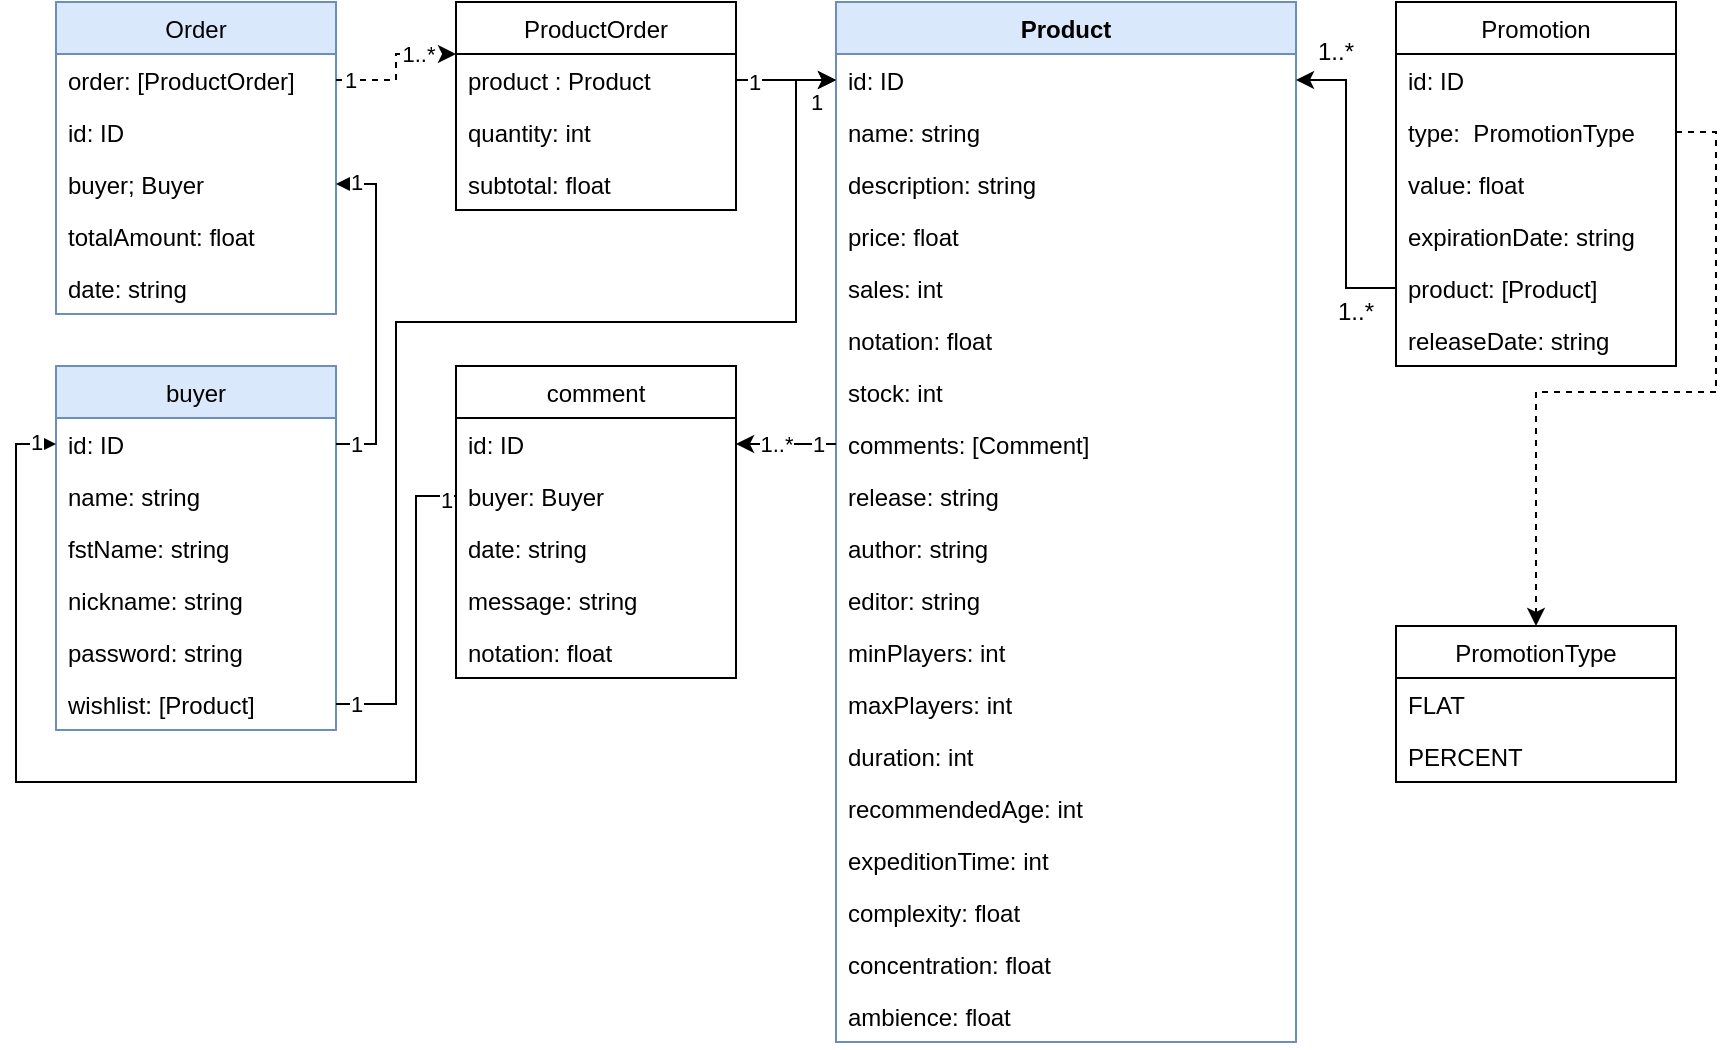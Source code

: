 <mxfile version="18.0.1" type="device"><diagram id="qhP7KjJMfT59o1gSOzxB" name="Page-1"><mxGraphModel dx="1808" dy="603" grid="1" gridSize="10" guides="1" tooltips="1" connect="1" arrows="1" fold="1" page="1" pageScale="1" pageWidth="827" pageHeight="1169" math="0" shadow="0"><root><mxCell id="0"/><mxCell id="1" parent="0"/><mxCell id="AIPdWYYq4T8G4I1ffe9C-1" value="Product" style="swimlane;fontStyle=1;align=center;verticalAlign=top;childLayout=stackLayout;horizontal=1;startSize=26;horizontalStack=0;resizeParent=1;resizeParentMax=0;resizeLast=0;collapsible=1;marginBottom=0;fillColor=#dae8fc;strokeColor=#6c8ebf;" parent="1" vertex="1"><mxGeometry x="130" y="420" width="230" height="520" as="geometry"/></mxCell><mxCell id="AIPdWYYq4T8G4I1ffe9C-2" value="id: ID" style="text;strokeColor=none;fillColor=none;align=left;verticalAlign=top;spacingLeft=4;spacingRight=4;overflow=hidden;rotatable=0;points=[[0,0.5],[1,0.5]];portConstraint=eastwest;" parent="AIPdWYYq4T8G4I1ffe9C-1" vertex="1"><mxGeometry y="26" width="230" height="26" as="geometry"/></mxCell><mxCell id="njmQkS_udpOmSkrCVEzm-1" value="name: string" style="text;strokeColor=none;fillColor=none;align=left;verticalAlign=top;spacingLeft=4;spacingRight=4;overflow=hidden;rotatable=0;points=[[0,0.5],[1,0.5]];portConstraint=eastwest;" parent="AIPdWYYq4T8G4I1ffe9C-1" vertex="1"><mxGeometry y="52" width="230" height="26" as="geometry"/></mxCell><mxCell id="AIPdWYYq4T8G4I1ffe9C-5" value="description: string" style="text;strokeColor=none;fillColor=none;align=left;verticalAlign=top;spacingLeft=4;spacingRight=4;overflow=hidden;rotatable=0;points=[[0,0.5],[1,0.5]];portConstraint=eastwest;" parent="AIPdWYYq4T8G4I1ffe9C-1" vertex="1"><mxGeometry y="78" width="230" height="26" as="geometry"/></mxCell><mxCell id="AIPdWYYq4T8G4I1ffe9C-6" value="price: float" style="text;strokeColor=none;fillColor=none;align=left;verticalAlign=top;spacingLeft=4;spacingRight=4;overflow=hidden;rotatable=0;points=[[0,0.5],[1,0.5]];portConstraint=eastwest;" parent="AIPdWYYq4T8G4I1ffe9C-1" vertex="1"><mxGeometry y="104" width="230" height="26" as="geometry"/></mxCell><mxCell id="AIPdWYYq4T8G4I1ffe9C-8" value="sales: int" style="text;strokeColor=none;fillColor=none;align=left;verticalAlign=top;spacingLeft=4;spacingRight=4;overflow=hidden;rotatable=0;points=[[0,0.5],[1,0.5]];portConstraint=eastwest;" parent="AIPdWYYq4T8G4I1ffe9C-1" vertex="1"><mxGeometry y="130" width="230" height="26" as="geometry"/></mxCell><mxCell id="AIPdWYYq4T8G4I1ffe9C-9" value="notation: float" style="text;strokeColor=none;fillColor=none;align=left;verticalAlign=top;spacingLeft=4;spacingRight=4;overflow=hidden;rotatable=0;points=[[0,0.5],[1,0.5]];portConstraint=eastwest;" parent="AIPdWYYq4T8G4I1ffe9C-1" vertex="1"><mxGeometry y="156" width="230" height="26" as="geometry"/></mxCell><mxCell id="AIPdWYYq4T8G4I1ffe9C-12" value="stock: int" style="text;strokeColor=none;fillColor=none;align=left;verticalAlign=top;spacingLeft=4;spacingRight=4;overflow=hidden;rotatable=0;points=[[0,0.5],[1,0.5]];portConstraint=eastwest;" parent="AIPdWYYq4T8G4I1ffe9C-1" vertex="1"><mxGeometry y="182" width="230" height="26" as="geometry"/></mxCell><mxCell id="AIPdWYYq4T8G4I1ffe9C-11" value="comments: [Comment]" style="text;strokeColor=none;fillColor=none;align=left;verticalAlign=top;spacingLeft=4;spacingRight=4;overflow=hidden;rotatable=0;points=[[0,0.5],[1,0.5]];portConstraint=eastwest;" parent="AIPdWYYq4T8G4I1ffe9C-1" vertex="1"><mxGeometry y="208" width="230" height="26" as="geometry"/></mxCell><mxCell id="FD3mDdKUtWkHjg0hF5EI-1" value="release: string" style="text;strokeColor=none;fillColor=none;align=left;verticalAlign=top;spacingLeft=4;spacingRight=4;overflow=hidden;rotatable=0;points=[[0,0.5],[1,0.5]];portConstraint=eastwest;" parent="AIPdWYYq4T8G4I1ffe9C-1" vertex="1"><mxGeometry y="234" width="230" height="26" as="geometry"/></mxCell><mxCell id="AIPdWYYq4T8G4I1ffe9C-22" value="author: string" style="text;strokeColor=none;fillColor=none;align=left;verticalAlign=top;spacingLeft=4;spacingRight=4;overflow=hidden;rotatable=0;points=[[0,0.5],[1,0.5]];portConstraint=eastwest;" parent="AIPdWYYq4T8G4I1ffe9C-1" vertex="1"><mxGeometry y="260" width="230" height="26" as="geometry"/></mxCell><mxCell id="tGBcgF5zEhU3mlBbZxo8-1" value="editor: string" style="text;strokeColor=none;fillColor=none;align=left;verticalAlign=top;spacingLeft=4;spacingRight=4;overflow=hidden;rotatable=0;points=[[0,0.5],[1,0.5]];portConstraint=eastwest;" parent="AIPdWYYq4T8G4I1ffe9C-1" vertex="1"><mxGeometry y="286" width="230" height="26" as="geometry"/></mxCell><mxCell id="AIPdWYYq4T8G4I1ffe9C-14" value="minPlayers: int" style="text;strokeColor=none;fillColor=none;align=left;verticalAlign=top;spacingLeft=4;spacingRight=4;overflow=hidden;rotatable=0;points=[[0,0.5],[1,0.5]];portConstraint=eastwest;" parent="AIPdWYYq4T8G4I1ffe9C-1" vertex="1"><mxGeometry y="312" width="230" height="26" as="geometry"/></mxCell><mxCell id="AIPdWYYq4T8G4I1ffe9C-28" value="maxPlayers: int" style="text;strokeColor=none;fillColor=none;align=left;verticalAlign=top;spacingLeft=4;spacingRight=4;overflow=hidden;rotatable=0;points=[[0,0.5],[1,0.5]];portConstraint=eastwest;" parent="AIPdWYYq4T8G4I1ffe9C-1" vertex="1"><mxGeometry y="338" width="230" height="26" as="geometry"/></mxCell><mxCell id="AIPdWYYq4T8G4I1ffe9C-15" value="duration: int" style="text;strokeColor=none;fillColor=none;align=left;verticalAlign=top;spacingLeft=4;spacingRight=4;overflow=hidden;rotatable=0;points=[[0,0.5],[1,0.5]];portConstraint=eastwest;" parent="AIPdWYYq4T8G4I1ffe9C-1" vertex="1"><mxGeometry y="364" width="230" height="26" as="geometry"/></mxCell><mxCell id="AIPdWYYq4T8G4I1ffe9C-16" value="recommendedAge: int" style="text;strokeColor=none;fillColor=none;align=left;verticalAlign=top;spacingLeft=4;spacingRight=4;overflow=hidden;rotatable=0;points=[[0,0.5],[1,0.5]];portConstraint=eastwest;" parent="AIPdWYYq4T8G4I1ffe9C-1" vertex="1"><mxGeometry y="390" width="230" height="26" as="geometry"/></mxCell><mxCell id="AIPdWYYq4T8G4I1ffe9C-17" value="expeditionTime: int" style="text;strokeColor=none;fillColor=none;align=left;verticalAlign=top;spacingLeft=4;spacingRight=4;overflow=hidden;rotatable=0;points=[[0,0.5],[1,0.5]];portConstraint=eastwest;" parent="AIPdWYYq4T8G4I1ffe9C-1" vertex="1"><mxGeometry y="416" width="230" height="26" as="geometry"/></mxCell><mxCell id="AIPdWYYq4T8G4I1ffe9C-19" value="complexity: float" style="text;strokeColor=none;fillColor=none;align=left;verticalAlign=top;spacingLeft=4;spacingRight=4;overflow=hidden;rotatable=0;points=[[0,0.5],[1,0.5]];portConstraint=eastwest;" parent="AIPdWYYq4T8G4I1ffe9C-1" vertex="1"><mxGeometry y="442" width="230" height="26" as="geometry"/></mxCell><mxCell id="AIPdWYYq4T8G4I1ffe9C-20" value="concentration: float" style="text;strokeColor=none;fillColor=none;align=left;verticalAlign=top;spacingLeft=4;spacingRight=4;overflow=hidden;rotatable=0;points=[[0,0.5],[1,0.5]];portConstraint=eastwest;" parent="AIPdWYYq4T8G4I1ffe9C-1" vertex="1"><mxGeometry y="468" width="230" height="26" as="geometry"/></mxCell><mxCell id="AIPdWYYq4T8G4I1ffe9C-21" value="ambience: float" style="text;strokeColor=none;fillColor=none;align=left;verticalAlign=top;spacingLeft=4;spacingRight=4;overflow=hidden;rotatable=0;points=[[0,0.5],[1,0.5]];portConstraint=eastwest;" parent="AIPdWYYq4T8G4I1ffe9C-1" vertex="1"><mxGeometry y="494" width="230" height="26" as="geometry"/></mxCell><mxCell id="AIPdWYYq4T8G4I1ffe9C-23" value="Promotion" style="swimlane;fontStyle=0;childLayout=stackLayout;horizontal=1;startSize=26;fillColor=none;horizontalStack=0;resizeParent=1;resizeParentMax=0;resizeLast=0;collapsible=1;marginBottom=0;" parent="1" vertex="1"><mxGeometry x="410" y="420" width="140" height="182" as="geometry"/></mxCell><mxCell id="njmQkS_udpOmSkrCVEzm-2" value="id: ID" style="text;strokeColor=none;fillColor=none;align=left;verticalAlign=top;spacingLeft=4;spacingRight=4;overflow=hidden;rotatable=0;points=[[0,0.5],[1,0.5]];portConstraint=eastwest;" parent="AIPdWYYq4T8G4I1ffe9C-23" vertex="1"><mxGeometry y="26" width="140" height="26" as="geometry"/></mxCell><mxCell id="AIPdWYYq4T8G4I1ffe9C-24" value="type:  PromotionType" style="text;strokeColor=none;fillColor=none;align=left;verticalAlign=top;spacingLeft=4;spacingRight=4;overflow=hidden;rotatable=0;points=[[0,0.5],[1,0.5]];portConstraint=eastwest;" parent="AIPdWYYq4T8G4I1ffe9C-23" vertex="1"><mxGeometry y="52" width="140" height="26" as="geometry"/></mxCell><mxCell id="AIPdWYYq4T8G4I1ffe9C-32" value="value: float" style="text;strokeColor=none;fillColor=none;align=left;verticalAlign=top;spacingLeft=4;spacingRight=4;overflow=hidden;rotatable=0;points=[[0,0.5],[1,0.5]];portConstraint=eastwest;" parent="AIPdWYYq4T8G4I1ffe9C-23" vertex="1"><mxGeometry y="78" width="140" height="26" as="geometry"/></mxCell><mxCell id="AIPdWYYq4T8G4I1ffe9C-33" value="expirationDate: string" style="text;strokeColor=none;fillColor=none;align=left;verticalAlign=top;spacingLeft=4;spacingRight=4;overflow=hidden;rotatable=0;points=[[0,0.5],[1,0.5]];portConstraint=eastwest;" parent="AIPdWYYq4T8G4I1ffe9C-23" vertex="1"><mxGeometry y="104" width="140" height="26" as="geometry"/></mxCell><mxCell id="njmQkS_udpOmSkrCVEzm-10" value="product: [Product]" style="text;strokeColor=none;fillColor=none;align=left;verticalAlign=top;spacingLeft=4;spacingRight=4;overflow=hidden;rotatable=0;points=[[0,0.5],[1,0.5]];portConstraint=eastwest;" parent="AIPdWYYq4T8G4I1ffe9C-23" vertex="1"><mxGeometry y="130" width="140" height="26" as="geometry"/></mxCell><mxCell id="FD3mDdKUtWkHjg0hF5EI-2" value="releaseDate: string" style="text;strokeColor=none;fillColor=none;align=left;verticalAlign=top;spacingLeft=4;spacingRight=4;overflow=hidden;rotatable=0;points=[[0,0.5],[1,0.5]];portConstraint=eastwest;" parent="AIPdWYYq4T8G4I1ffe9C-23" vertex="1"><mxGeometry y="156" width="140" height="26" as="geometry"/></mxCell><mxCell id="AIPdWYYq4T8G4I1ffe9C-29" value="PromotionType" style="swimlane;fontStyle=0;childLayout=stackLayout;horizontal=1;startSize=26;fillColor=none;horizontalStack=0;resizeParent=1;resizeParentMax=0;resizeLast=0;collapsible=1;marginBottom=0;" parent="1" vertex="1"><mxGeometry x="410" y="732" width="140" height="78" as="geometry"/></mxCell><mxCell id="AIPdWYYq4T8G4I1ffe9C-30" value="FLAT" style="text;strokeColor=none;fillColor=none;align=left;verticalAlign=top;spacingLeft=4;spacingRight=4;overflow=hidden;rotatable=0;points=[[0,0.5],[1,0.5]];portConstraint=eastwest;" parent="AIPdWYYq4T8G4I1ffe9C-29" vertex="1"><mxGeometry y="26" width="140" height="26" as="geometry"/></mxCell><mxCell id="AIPdWYYq4T8G4I1ffe9C-31" value="PERCENT" style="text;strokeColor=none;fillColor=none;align=left;verticalAlign=top;spacingLeft=4;spacingRight=4;overflow=hidden;rotatable=0;points=[[0,0.5],[1,0.5]];portConstraint=eastwest;" parent="AIPdWYYq4T8G4I1ffe9C-29" vertex="1"><mxGeometry y="52" width="140" height="26" as="geometry"/></mxCell><mxCell id="AIPdWYYq4T8G4I1ffe9C-38" value="comment" style="swimlane;fontStyle=0;childLayout=stackLayout;horizontal=1;startSize=26;fillColor=none;horizontalStack=0;resizeParent=1;resizeParentMax=0;resizeLast=0;collapsible=1;marginBottom=0;" parent="1" vertex="1"><mxGeometry x="-60" y="602" width="140" height="156" as="geometry"/></mxCell><mxCell id="njmQkS_udpOmSkrCVEzm-3" value="id: ID" style="text;strokeColor=none;fillColor=none;align=left;verticalAlign=top;spacingLeft=4;spacingRight=4;overflow=hidden;rotatable=0;points=[[0,0.5],[1,0.5]];portConstraint=eastwest;" parent="AIPdWYYq4T8G4I1ffe9C-38" vertex="1"><mxGeometry y="26" width="140" height="26" as="geometry"/></mxCell><mxCell id="AIPdWYYq4T8G4I1ffe9C-39" value="buyer: Buyer" style="text;strokeColor=none;fillColor=none;align=left;verticalAlign=top;spacingLeft=4;spacingRight=4;overflow=hidden;rotatable=0;points=[[0,0.5],[1,0.5]];portConstraint=eastwest;" parent="AIPdWYYq4T8G4I1ffe9C-38" vertex="1"><mxGeometry y="52" width="140" height="26" as="geometry"/></mxCell><mxCell id="AIPdWYYq4T8G4I1ffe9C-40" value="date: string" style="text;strokeColor=none;fillColor=none;align=left;verticalAlign=top;spacingLeft=4;spacingRight=4;overflow=hidden;rotatable=0;points=[[0,0.5],[1,0.5]];portConstraint=eastwest;" parent="AIPdWYYq4T8G4I1ffe9C-38" vertex="1"><mxGeometry y="78" width="140" height="26" as="geometry"/></mxCell><mxCell id="AIPdWYYq4T8G4I1ffe9C-41" value="message: string" style="text;strokeColor=none;fillColor=none;align=left;verticalAlign=top;spacingLeft=4;spacingRight=4;overflow=hidden;rotatable=0;points=[[0,0.5],[1,0.5]];portConstraint=eastwest;" parent="AIPdWYYq4T8G4I1ffe9C-38" vertex="1"><mxGeometry y="104" width="140" height="26" as="geometry"/></mxCell><mxCell id="AIPdWYYq4T8G4I1ffe9C-42" value="notation: float" style="text;strokeColor=none;fillColor=none;align=left;verticalAlign=top;spacingLeft=4;spacingRight=4;overflow=hidden;rotatable=0;points=[[0,0.5],[1,0.5]];portConstraint=eastwest;" parent="AIPdWYYq4T8G4I1ffe9C-38" vertex="1"><mxGeometry y="130" width="140" height="26" as="geometry"/></mxCell><mxCell id="AIPdWYYq4T8G4I1ffe9C-43" value="buyer" style="swimlane;fontStyle=0;childLayout=stackLayout;horizontal=1;startSize=26;fillColor=#dae8fc;horizontalStack=0;resizeParent=1;resizeParentMax=0;resizeLast=0;collapsible=1;marginBottom=0;strokeColor=#6c8ebf;" parent="1" vertex="1"><mxGeometry x="-260" y="602" width="140" height="182" as="geometry"/></mxCell><mxCell id="njmQkS_udpOmSkrCVEzm-4" value="id: ID" style="text;strokeColor=none;fillColor=none;align=left;verticalAlign=top;spacingLeft=4;spacingRight=4;overflow=hidden;rotatable=0;points=[[0,0.5],[1,0.5]];portConstraint=eastwest;" parent="AIPdWYYq4T8G4I1ffe9C-43" vertex="1"><mxGeometry y="26" width="140" height="26" as="geometry"/></mxCell><mxCell id="AIPdWYYq4T8G4I1ffe9C-44" value="name: string" style="text;strokeColor=none;fillColor=none;align=left;verticalAlign=top;spacingLeft=4;spacingRight=4;overflow=hidden;rotatable=0;points=[[0,0.5],[1,0.5]];portConstraint=eastwest;" parent="AIPdWYYq4T8G4I1ffe9C-43" vertex="1"><mxGeometry y="52" width="140" height="26" as="geometry"/></mxCell><mxCell id="AIPdWYYq4T8G4I1ffe9C-45" value="fstName: string" style="text;strokeColor=none;fillColor=none;align=left;verticalAlign=top;spacingLeft=4;spacingRight=4;overflow=hidden;rotatable=0;points=[[0,0.5],[1,0.5]];portConstraint=eastwest;" parent="AIPdWYYq4T8G4I1ffe9C-43" vertex="1"><mxGeometry y="78" width="140" height="26" as="geometry"/></mxCell><mxCell id="AIPdWYYq4T8G4I1ffe9C-46" value="nickname: string" style="text;strokeColor=none;fillColor=none;align=left;verticalAlign=top;spacingLeft=4;spacingRight=4;overflow=hidden;rotatable=0;points=[[0,0.5],[1,0.5]];portConstraint=eastwest;" parent="AIPdWYYq4T8G4I1ffe9C-43" vertex="1"><mxGeometry y="104" width="140" height="26" as="geometry"/></mxCell><mxCell id="AIPdWYYq4T8G4I1ffe9C-47" value="password: string" style="text;strokeColor=none;fillColor=none;align=left;verticalAlign=top;spacingLeft=4;spacingRight=4;overflow=hidden;rotatable=0;points=[[0,0.5],[1,0.5]];portConstraint=eastwest;" parent="AIPdWYYq4T8G4I1ffe9C-43" vertex="1"><mxGeometry y="130" width="140" height="26" as="geometry"/></mxCell><mxCell id="AIPdWYYq4T8G4I1ffe9C-48" value="wishlist: [Product]" style="text;strokeColor=none;fillColor=none;align=left;verticalAlign=top;spacingLeft=4;spacingRight=4;overflow=hidden;rotatable=0;points=[[0,0.5],[1,0.5]];portConstraint=eastwest;" parent="AIPdWYYq4T8G4I1ffe9C-43" vertex="1"><mxGeometry y="156" width="140" height="26" as="geometry"/></mxCell><mxCell id="AIPdWYYq4T8G4I1ffe9C-49" value="Order" style="swimlane;fontStyle=0;childLayout=stackLayout;horizontal=1;startSize=26;fillColor=#dae8fc;horizontalStack=0;resizeParent=1;resizeParentMax=0;resizeLast=0;collapsible=1;marginBottom=0;strokeColor=#6c8ebf;" parent="1" vertex="1"><mxGeometry x="-260" y="420" width="140" height="156" as="geometry"/></mxCell><mxCell id="AIPdWYYq4T8G4I1ffe9C-50" value="order: [ProductOrder]" style="text;strokeColor=none;fillColor=none;align=left;verticalAlign=top;spacingLeft=4;spacingRight=4;overflow=hidden;rotatable=0;points=[[0,0.5],[1,0.5]];portConstraint=eastwest;" parent="AIPdWYYq4T8G4I1ffe9C-49" vertex="1"><mxGeometry y="26" width="140" height="26" as="geometry"/></mxCell><mxCell id="njmQkS_udpOmSkrCVEzm-5" value="id: ID" style="text;strokeColor=none;fillColor=none;align=left;verticalAlign=top;spacingLeft=4;spacingRight=4;overflow=hidden;rotatable=0;points=[[0,0.5],[1,0.5]];portConstraint=eastwest;" parent="AIPdWYYq4T8G4I1ffe9C-49" vertex="1"><mxGeometry y="52" width="140" height="26" as="geometry"/></mxCell><mxCell id="AIPdWYYq4T8G4I1ffe9C-51" value="buyer; Buyer" style="text;strokeColor=none;fillColor=none;align=left;verticalAlign=top;spacingLeft=4;spacingRight=4;overflow=hidden;rotatable=0;points=[[0,0.5],[1,0.5]];portConstraint=eastwest;" parent="AIPdWYYq4T8G4I1ffe9C-49" vertex="1"><mxGeometry y="78" width="140" height="26" as="geometry"/></mxCell><mxCell id="AIPdWYYq4T8G4I1ffe9C-55" value="totalAmount: float" style="text;strokeColor=none;fillColor=none;align=left;verticalAlign=top;spacingLeft=4;spacingRight=4;overflow=hidden;rotatable=0;points=[[0,0.5],[1,0.5]];portConstraint=eastwest;" parent="AIPdWYYq4T8G4I1ffe9C-49" vertex="1"><mxGeometry y="104" width="140" height="26" as="geometry"/></mxCell><mxCell id="AIPdWYYq4T8G4I1ffe9C-56" value="date: string" style="text;strokeColor=none;fillColor=none;align=left;verticalAlign=top;spacingLeft=4;spacingRight=4;overflow=hidden;rotatable=0;points=[[0,0.5],[1,0.5]];portConstraint=eastwest;" parent="AIPdWYYq4T8G4I1ffe9C-49" vertex="1"><mxGeometry y="130" width="140" height="26" as="geometry"/></mxCell><mxCell id="njmQkS_udpOmSkrCVEzm-7" style="edgeStyle=orthogonalEdgeStyle;rounded=0;orthogonalLoop=1;jettySize=auto;html=1;exitX=0;exitY=0.5;exitDx=0;exitDy=0;entryX=1;entryY=0.5;entryDx=0;entryDy=0;" parent="1" source="AIPdWYYq4T8G4I1ffe9C-11" target="njmQkS_udpOmSkrCVEzm-3" edge="1"><mxGeometry relative="1" as="geometry"/></mxCell><mxCell id="XXSr_OFW1wUwHds4yL2y-24" value="1" style="edgeLabel;html=1;align=center;verticalAlign=middle;resizable=0;points=[];" vertex="1" connectable="0" parent="njmQkS_udpOmSkrCVEzm-7"><mxGeometry x="-0.892" relative="1" as="geometry"><mxPoint x="-7" as="offset"/></mxGeometry></mxCell><mxCell id="XXSr_OFW1wUwHds4yL2y-25" value="1..*" style="edgeLabel;html=1;align=center;verticalAlign=middle;resizable=0;points=[];" vertex="1" connectable="0" parent="njmQkS_udpOmSkrCVEzm-7"><mxGeometry x="0.682" relative="1" as="geometry"><mxPoint x="12" as="offset"/></mxGeometry></mxCell><mxCell id="njmQkS_udpOmSkrCVEzm-13" style="edgeStyle=orthogonalEdgeStyle;rounded=0;orthogonalLoop=1;jettySize=auto;html=1;exitX=0;exitY=0.5;exitDx=0;exitDy=0;entryX=1;entryY=0.5;entryDx=0;entryDy=0;" parent="1" source="njmQkS_udpOmSkrCVEzm-10" target="AIPdWYYq4T8G4I1ffe9C-2" edge="1"><mxGeometry relative="1" as="geometry"/></mxCell><mxCell id="njmQkS_udpOmSkrCVEzm-14" style="edgeStyle=orthogonalEdgeStyle;rounded=0;orthogonalLoop=1;jettySize=auto;html=1;exitX=1;exitY=0.5;exitDx=0;exitDy=0;entryX=0.5;entryY=0;entryDx=0;entryDy=0;dashed=1;" parent="1" source="AIPdWYYq4T8G4I1ffe9C-24" target="AIPdWYYq4T8G4I1ffe9C-29" edge="1"><mxGeometry relative="1" as="geometry"/></mxCell><mxCell id="tGBcgF5zEhU3mlBbZxo8-3" value="1..*" style="text;html=1;strokeColor=none;fillColor=none;align=center;verticalAlign=middle;whiteSpace=wrap;rounded=0;" parent="1" vertex="1"><mxGeometry x="350" y="430" width="60" height="30" as="geometry"/></mxCell><mxCell id="tGBcgF5zEhU3mlBbZxo8-4" value="1..*" style="text;html=1;strokeColor=none;fillColor=none;align=center;verticalAlign=middle;whiteSpace=wrap;rounded=0;" parent="1" vertex="1"><mxGeometry x="360" y="560" width="60" height="30" as="geometry"/></mxCell><mxCell id="XXSr_OFW1wUwHds4yL2y-2" value="ProductOrder" style="swimlane;fontStyle=0;childLayout=stackLayout;horizontal=1;startSize=26;fillColor=none;horizontalStack=0;resizeParent=1;resizeParentMax=0;resizeLast=0;collapsible=1;marginBottom=0;" vertex="1" parent="1"><mxGeometry x="-60" y="420" width="140" height="104" as="geometry"/></mxCell><mxCell id="XXSr_OFW1wUwHds4yL2y-3" value="product : Product" style="text;strokeColor=none;fillColor=none;align=left;verticalAlign=top;spacingLeft=4;spacingRight=4;overflow=hidden;rotatable=0;points=[[0,0.5],[1,0.5]];portConstraint=eastwest;" vertex="1" parent="XXSr_OFW1wUwHds4yL2y-2"><mxGeometry y="26" width="140" height="26" as="geometry"/></mxCell><mxCell id="XXSr_OFW1wUwHds4yL2y-4" value="quantity: int" style="text;strokeColor=none;fillColor=none;align=left;verticalAlign=top;spacingLeft=4;spacingRight=4;overflow=hidden;rotatable=0;points=[[0,0.5],[1,0.5]];portConstraint=eastwest;" vertex="1" parent="XXSr_OFW1wUwHds4yL2y-2"><mxGeometry y="52" width="140" height="26" as="geometry"/></mxCell><mxCell id="XXSr_OFW1wUwHds4yL2y-5" value="subtotal: float" style="text;strokeColor=none;fillColor=none;align=left;verticalAlign=top;spacingLeft=4;spacingRight=4;overflow=hidden;rotatable=0;points=[[0,0.5],[1,0.5]];portConstraint=eastwest;" vertex="1" parent="XXSr_OFW1wUwHds4yL2y-2"><mxGeometry y="78" width="140" height="26" as="geometry"/></mxCell><mxCell id="XXSr_OFW1wUwHds4yL2y-9" style="edgeStyle=orthogonalEdgeStyle;rounded=0;orthogonalLoop=1;jettySize=auto;html=1;exitX=1;exitY=0.5;exitDx=0;exitDy=0;entryX=0;entryY=0.5;entryDx=0;entryDy=0;" edge="1" parent="1" source="XXSr_OFW1wUwHds4yL2y-3" target="AIPdWYYq4T8G4I1ffe9C-2"><mxGeometry relative="1" as="geometry"/></mxCell><mxCell id="XXSr_OFW1wUwHds4yL2y-22" value="1" style="edgeLabel;html=1;align=center;verticalAlign=middle;resizable=0;points=[];" vertex="1" connectable="0" parent="XXSr_OFW1wUwHds4yL2y-9"><mxGeometry x="-0.664" y="-1" relative="1" as="geometry"><mxPoint as="offset"/></mxGeometry></mxCell><mxCell id="XXSr_OFW1wUwHds4yL2y-23" value="1" style="edgeLabel;html=1;align=center;verticalAlign=middle;resizable=0;points=[];" vertex="1" connectable="0" parent="XXSr_OFW1wUwHds4yL2y-9"><mxGeometry x="0.76" relative="1" as="geometry"><mxPoint x="-4" y="11" as="offset"/></mxGeometry></mxCell><mxCell id="XXSr_OFW1wUwHds4yL2y-10" style="edgeStyle=orthogonalEdgeStyle;rounded=0;orthogonalLoop=1;jettySize=auto;html=1;exitX=1;exitY=0.5;exitDx=0;exitDy=0;entryX=0;entryY=0.25;entryDx=0;entryDy=0;dashed=1;" edge="1" parent="1" source="AIPdWYYq4T8G4I1ffe9C-50" target="XXSr_OFW1wUwHds4yL2y-2"><mxGeometry relative="1" as="geometry"/></mxCell><mxCell id="XXSr_OFW1wUwHds4yL2y-20" value="1" style="edgeLabel;html=1;align=center;verticalAlign=middle;resizable=0;points=[];" vertex="1" connectable="0" parent="XXSr_OFW1wUwHds4yL2y-10"><mxGeometry x="-0.808" relative="1" as="geometry"><mxPoint as="offset"/></mxGeometry></mxCell><mxCell id="XXSr_OFW1wUwHds4yL2y-21" value="1..*" style="edgeLabel;html=1;align=center;verticalAlign=middle;resizable=0;points=[];" vertex="1" connectable="0" parent="XXSr_OFW1wUwHds4yL2y-10"><mxGeometry x="0.763" relative="1" as="geometry"><mxPoint x="-11" as="offset"/></mxGeometry></mxCell><mxCell id="XXSr_OFW1wUwHds4yL2y-11" style="edgeStyle=orthogonalEdgeStyle;rounded=0;orthogonalLoop=1;jettySize=auto;html=1;exitX=1;exitY=0.5;exitDx=0;exitDy=0;entryX=1;entryY=0.5;entryDx=0;entryDy=0;" edge="1" parent="1" source="njmQkS_udpOmSkrCVEzm-4" target="AIPdWYYq4T8G4I1ffe9C-51"><mxGeometry relative="1" as="geometry"/></mxCell><mxCell id="XXSr_OFW1wUwHds4yL2y-18" value="1" style="edgeLabel;html=1;align=center;verticalAlign=middle;resizable=0;points=[];" vertex="1" connectable="0" parent="XXSr_OFW1wUwHds4yL2y-11"><mxGeometry x="-0.734" y="-2" relative="1" as="geometry"><mxPoint x="-12" y="2" as="offset"/></mxGeometry></mxCell><mxCell id="XXSr_OFW1wUwHds4yL2y-19" value="1" style="edgeLabel;html=1;align=center;verticalAlign=middle;resizable=0;points=[];" vertex="1" connectable="0" parent="XXSr_OFW1wUwHds4yL2y-11"><mxGeometry x="0.645" relative="1" as="geometry"><mxPoint x="-10" y="-11" as="offset"/></mxGeometry></mxCell><mxCell id="XXSr_OFW1wUwHds4yL2y-15" style="edgeStyle=orthogonalEdgeStyle;rounded=0;orthogonalLoop=1;jettySize=auto;html=1;exitX=0;exitY=0.5;exitDx=0;exitDy=0;entryX=0;entryY=0.5;entryDx=0;entryDy=0;" edge="1" parent="1" source="AIPdWYYq4T8G4I1ffe9C-39" target="njmQkS_udpOmSkrCVEzm-4"><mxGeometry relative="1" as="geometry"><Array as="points"><mxPoint x="-80" y="667"/><mxPoint x="-80" y="810"/><mxPoint x="-280" y="810"/><mxPoint x="-280" y="641"/></Array></mxGeometry></mxCell><mxCell id="XXSr_OFW1wUwHds4yL2y-16" value="1" style="edgeLabel;html=1;align=center;verticalAlign=middle;resizable=0;points=[];" vertex="1" connectable="0" parent="XXSr_OFW1wUwHds4yL2y-15"><mxGeometry x="-0.921" y="3" relative="1" as="geometry"><mxPoint x="12" as="offset"/></mxGeometry></mxCell><mxCell id="XXSr_OFW1wUwHds4yL2y-17" value="1" style="edgeLabel;html=1;align=center;verticalAlign=middle;resizable=0;points=[];" vertex="1" connectable="0" parent="XXSr_OFW1wUwHds4yL2y-15"><mxGeometry x="0.938" y="2" relative="1" as="geometry"><mxPoint x="7" y="1" as="offset"/></mxGeometry></mxCell><mxCell id="XXSr_OFW1wUwHds4yL2y-26" style="edgeStyle=orthogonalEdgeStyle;rounded=0;orthogonalLoop=1;jettySize=auto;html=1;exitX=1;exitY=0.5;exitDx=0;exitDy=0;entryX=0;entryY=0.5;entryDx=0;entryDy=0;" edge="1" parent="1" source="AIPdWYYq4T8G4I1ffe9C-48" target="AIPdWYYq4T8G4I1ffe9C-2"><mxGeometry relative="1" as="geometry"><Array as="points"><mxPoint x="-90" y="771"/><mxPoint x="-90" y="580"/><mxPoint x="110" y="580"/><mxPoint x="110" y="459"/></Array></mxGeometry></mxCell><mxCell id="XXSr_OFW1wUwHds4yL2y-27" value="1" style="edgeLabel;html=1;align=center;verticalAlign=middle;resizable=0;points=[];" vertex="1" connectable="0" parent="XXSr_OFW1wUwHds4yL2y-26"><mxGeometry x="-0.925" relative="1" as="geometry"><mxPoint x="-11" as="offset"/></mxGeometry></mxCell></root></mxGraphModel></diagram></mxfile>